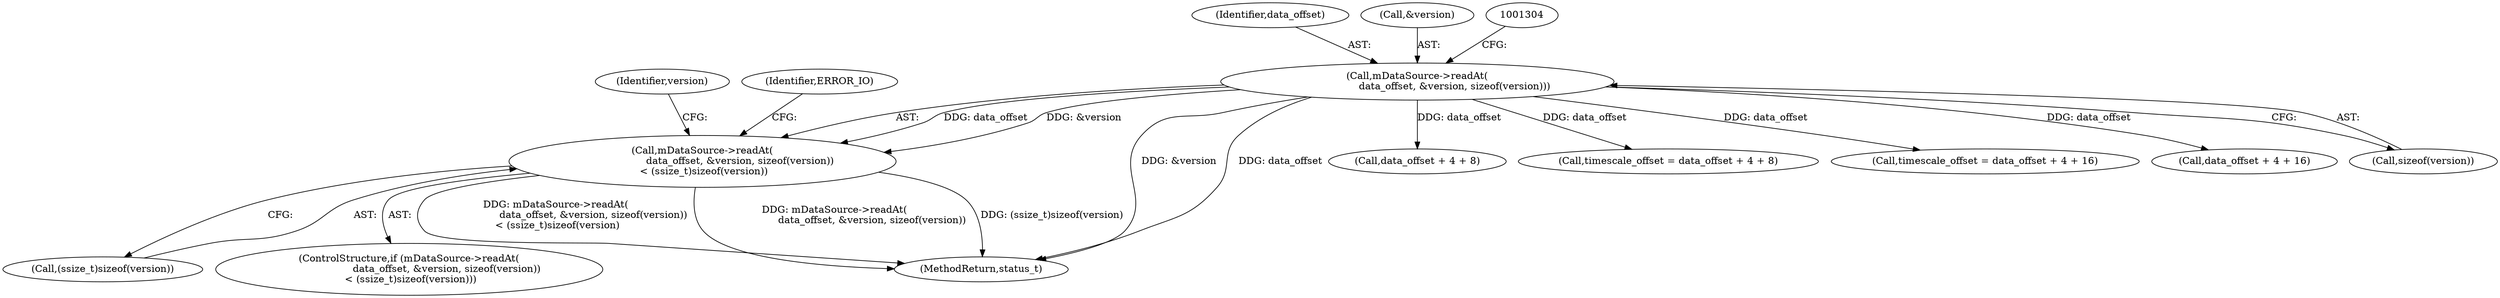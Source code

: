 digraph "0_Android_8a3a2f6ea7defe1a81bb32b3c9f3537f84749b9d@API" {
"1001296" [label="(Call,mDataSource->readAt(\n                        data_offset, &version, sizeof(version))\n < (ssize_t)sizeof(version))"];
"1001297" [label="(Call,mDataSource->readAt(\n                        data_offset, &version, sizeof(version)))"];
"1001303" [label="(Call,(ssize_t)sizeof(version))"];
"1001331" [label="(Call,data_offset + 4 + 8)"];
"1001329" [label="(Call,timescale_offset = data_offset + 4 + 8)"];
"1001316" [label="(Call,timescale_offset = data_offset + 4 + 16)"];
"1001295" [label="(ControlStructure,if (mDataSource->readAt(\n                        data_offset, &version, sizeof(version))\n < (ssize_t)sizeof(version)))"];
"1003903" [label="(MethodReturn,status_t)"];
"1001318" [label="(Call,data_offset + 4 + 16)"];
"1001296" [label="(Call,mDataSource->readAt(\n                        data_offset, &version, sizeof(version))\n < (ssize_t)sizeof(version))"];
"1001298" [label="(Identifier,data_offset)"];
"1001299" [label="(Call,&version)"];
"1001301" [label="(Call,sizeof(version))"];
"1001313" [label="(Identifier,version)"];
"1001297" [label="(Call,mDataSource->readAt(\n                        data_offset, &version, sizeof(version)))"];
"1001309" [label="(Identifier,ERROR_IO)"];
"1001296" -> "1001295"  [label="AST: "];
"1001296" -> "1001303"  [label="CFG: "];
"1001297" -> "1001296"  [label="AST: "];
"1001303" -> "1001296"  [label="AST: "];
"1001309" -> "1001296"  [label="CFG: "];
"1001313" -> "1001296"  [label="CFG: "];
"1001296" -> "1003903"  [label="DDG: mDataSource->readAt(\n                        data_offset, &version, sizeof(version))\n < (ssize_t)sizeof(version)"];
"1001296" -> "1003903"  [label="DDG: mDataSource->readAt(\n                        data_offset, &version, sizeof(version))"];
"1001296" -> "1003903"  [label="DDG: (ssize_t)sizeof(version)"];
"1001297" -> "1001296"  [label="DDG: data_offset"];
"1001297" -> "1001296"  [label="DDG: &version"];
"1001297" -> "1001301"  [label="CFG: "];
"1001298" -> "1001297"  [label="AST: "];
"1001299" -> "1001297"  [label="AST: "];
"1001301" -> "1001297"  [label="AST: "];
"1001304" -> "1001297"  [label="CFG: "];
"1001297" -> "1003903"  [label="DDG: &version"];
"1001297" -> "1003903"  [label="DDG: data_offset"];
"1001297" -> "1001316"  [label="DDG: data_offset"];
"1001297" -> "1001318"  [label="DDG: data_offset"];
"1001297" -> "1001329"  [label="DDG: data_offset"];
"1001297" -> "1001331"  [label="DDG: data_offset"];
}
